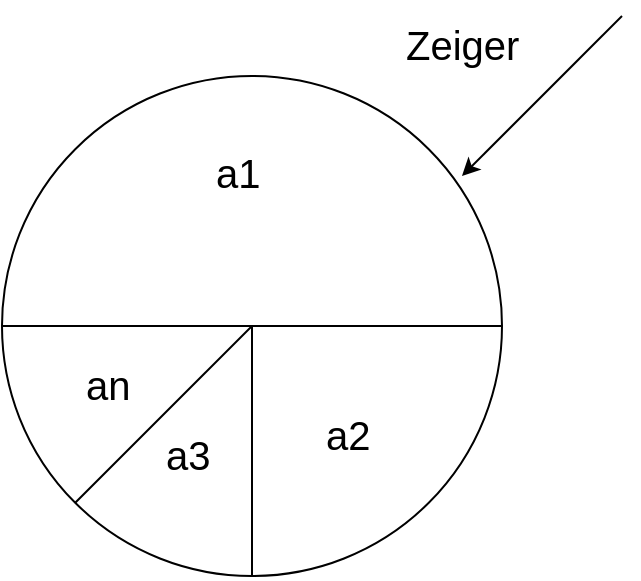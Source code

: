 <mxfile version="11.0.2" type="device"><diagram id="UgjeY1JpyrQG1Xo9NZTz" name="Page-1"><mxGraphModel dx="1422" dy="805" grid="1" gridSize="10" guides="1" tooltips="1" connect="1" arrows="1" fold="1" page="1" pageScale="1" pageWidth="850" pageHeight="1100" math="0" shadow="0"><root><mxCell id="0"/><mxCell id="1" parent="0"/><mxCell id="YUAK-PIySV823rY03JWa-1" value="" style="ellipse;whiteSpace=wrap;html=1;aspect=fixed;" vertex="1" parent="1"><mxGeometry x="250" y="230" width="250" height="250" as="geometry"/></mxCell><mxCell id="YUAK-PIySV823rY03JWa-8" value="" style="endArrow=none;html=1;entryX=1;entryY=0.5;entryDx=0;entryDy=0;exitX=0;exitY=0.5;exitDx=0;exitDy=0;" edge="1" parent="1" source="YUAK-PIySV823rY03JWa-1" target="YUAK-PIySV823rY03JWa-1"><mxGeometry width="50" height="50" relative="1" as="geometry"><mxPoint x="250" y="360" as="sourcePoint"/><mxPoint x="430" y="360" as="targetPoint"/></mxGeometry></mxCell><mxCell id="YUAK-PIySV823rY03JWa-9" value="" style="endArrow=none;html=1;exitX=0.5;exitY=1;exitDx=0;exitDy=0;" edge="1" parent="1"><mxGeometry width="50" height="50" relative="1" as="geometry"><mxPoint x="375" y="424" as="sourcePoint"/><mxPoint x="375" y="355" as="targetPoint"/></mxGeometry></mxCell><mxCell id="YUAK-PIySV823rY03JWa-10" value="" style="endArrow=none;html=1;exitX=0;exitY=1;exitDx=0;exitDy=0;" edge="1" parent="1" source="YUAK-PIySV823rY03JWa-1"><mxGeometry width="50" height="50" relative="1" as="geometry"><mxPoint x="385" y="490" as="sourcePoint"/><mxPoint x="375" y="355" as="targetPoint"/></mxGeometry></mxCell><mxCell id="YUAK-PIySV823rY03JWa-11" value="" style="endArrow=classic;html=1;" edge="1" parent="1"><mxGeometry width="50" height="50" relative="1" as="geometry"><mxPoint x="560" y="200" as="sourcePoint"/><mxPoint x="480" y="280" as="targetPoint"/></mxGeometry></mxCell><mxCell id="YUAK-PIySV823rY03JWa-12" value="&lt;div style=&quot;font-size: 20px&quot;&gt;&lt;font style=&quot;font-size: 20px&quot;&gt;Zeiger&lt;/font&gt;&lt;/div&gt;&lt;div style=&quot;font-size: 20px&quot;&gt;&lt;font style=&quot;font-size: 20px&quot;&gt;&lt;br&gt;&lt;/font&gt;&lt;/div&gt;" style="text;html=1;resizable=0;points=[];autosize=1;align=left;verticalAlign=top;spacingTop=-4;" vertex="1" parent="1"><mxGeometry x="450" y="200" width="70" height="30" as="geometry"/></mxCell><mxCell id="YUAK-PIySV823rY03JWa-13" value="&lt;div style=&quot;font-size: 20px&quot;&gt;&lt;font style=&quot;font-size: 20px&quot;&gt;a1&lt;/font&gt;&lt;/div&gt;" style="text;html=1;resizable=0;points=[];autosize=1;align=left;verticalAlign=top;spacingTop=-4;" vertex="1" parent="1"><mxGeometry x="355" y="264" width="40" height="20" as="geometry"/></mxCell><mxCell id="YUAK-PIySV823rY03JWa-14" value="&lt;div style=&quot;font-size: 20px&quot;&gt;&lt;font style=&quot;font-size: 20px&quot;&gt;a2&lt;/font&gt;&lt;/div&gt;" style="text;html=1;resizable=0;points=[];autosize=1;align=left;verticalAlign=top;spacingTop=-4;" vertex="1" parent="1"><mxGeometry x="410" y="395" width="40" height="20" as="geometry"/></mxCell><mxCell id="YUAK-PIySV823rY03JWa-15" value="&lt;div style=&quot;font-size: 20px&quot;&gt;&lt;font style=&quot;font-size: 20px&quot;&gt;a3&lt;/font&gt;&lt;/div&gt;" style="text;html=1;resizable=0;points=[];autosize=1;align=left;verticalAlign=top;spacingTop=-4;" vertex="1" parent="1"><mxGeometry x="330" y="405" width="40" height="20" as="geometry"/></mxCell><mxCell id="YUAK-PIySV823rY03JWa-16" value="&lt;div style=&quot;font-size: 20px&quot;&gt;&lt;font style=&quot;font-size: 20px&quot;&gt;an&lt;/font&gt;&lt;/div&gt;" style="text;html=1;resizable=0;points=[];autosize=1;align=left;verticalAlign=top;spacingTop=-4;" vertex="1" parent="1"><mxGeometry x="290" y="370" width="40" height="20" as="geometry"/></mxCell><mxCell id="YUAK-PIySV823rY03JWa-18" value="" style="endArrow=none;html=1;exitX=0.5;exitY=1;exitDx=0;exitDy=0;" edge="1" parent="1" source="YUAK-PIySV823rY03JWa-1"><mxGeometry width="50" height="50" relative="1" as="geometry"><mxPoint x="375" y="480" as="sourcePoint"/><mxPoint x="375" y="424" as="targetPoint"/></mxGeometry></mxCell></root></mxGraphModel></diagram></mxfile>
